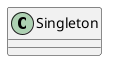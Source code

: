 @startuml classes
set namespaceSeparator none
class "Singleton" as lr2_singleton.Singleton {
}
@enduml
